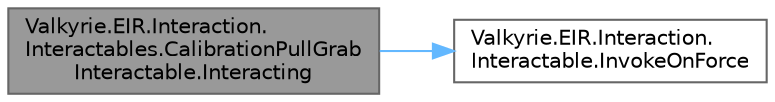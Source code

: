 digraph "Valkyrie.EIR.Interaction.Interactables.CalibrationPullGrabInteractable.Interacting"
{
 // LATEX_PDF_SIZE
  bgcolor="transparent";
  edge [fontname=Helvetica,fontsize=10,labelfontname=Helvetica,labelfontsize=10];
  node [fontname=Helvetica,fontsize=10,shape=box,height=0.2,width=0.4];
  rankdir="LR";
  Node1 [id="Node000001",label="Valkyrie.EIR.Interaction.\lInteractables.CalibrationPullGrab\lInteractable.Interacting",height=0.2,width=0.4,color="gray40", fillcolor="grey60", style="filled", fontcolor="black",tooltip="Runs each frame, locked to the Update loop."];
  Node1 -> Node2 [id="edge1_Node000001_Node000002",color="steelblue1",style="solid",tooltip=" "];
  Node2 [id="Node000002",label="Valkyrie.EIR.Interaction.\lInteractable.InvokeOnForce",height=0.2,width=0.4,color="grey40", fillcolor="white", style="filled",URL="$d2/dc4/class_valkyrie_1_1_e_i_r_1_1_interaction_1_1_interactable.html#a41bab9bd1f1c0e3a1a16b06de4e38002",tooltip="Invokes force on the input body part. HapticManager will generate a HapticPresetRunner with the given..."];
}
